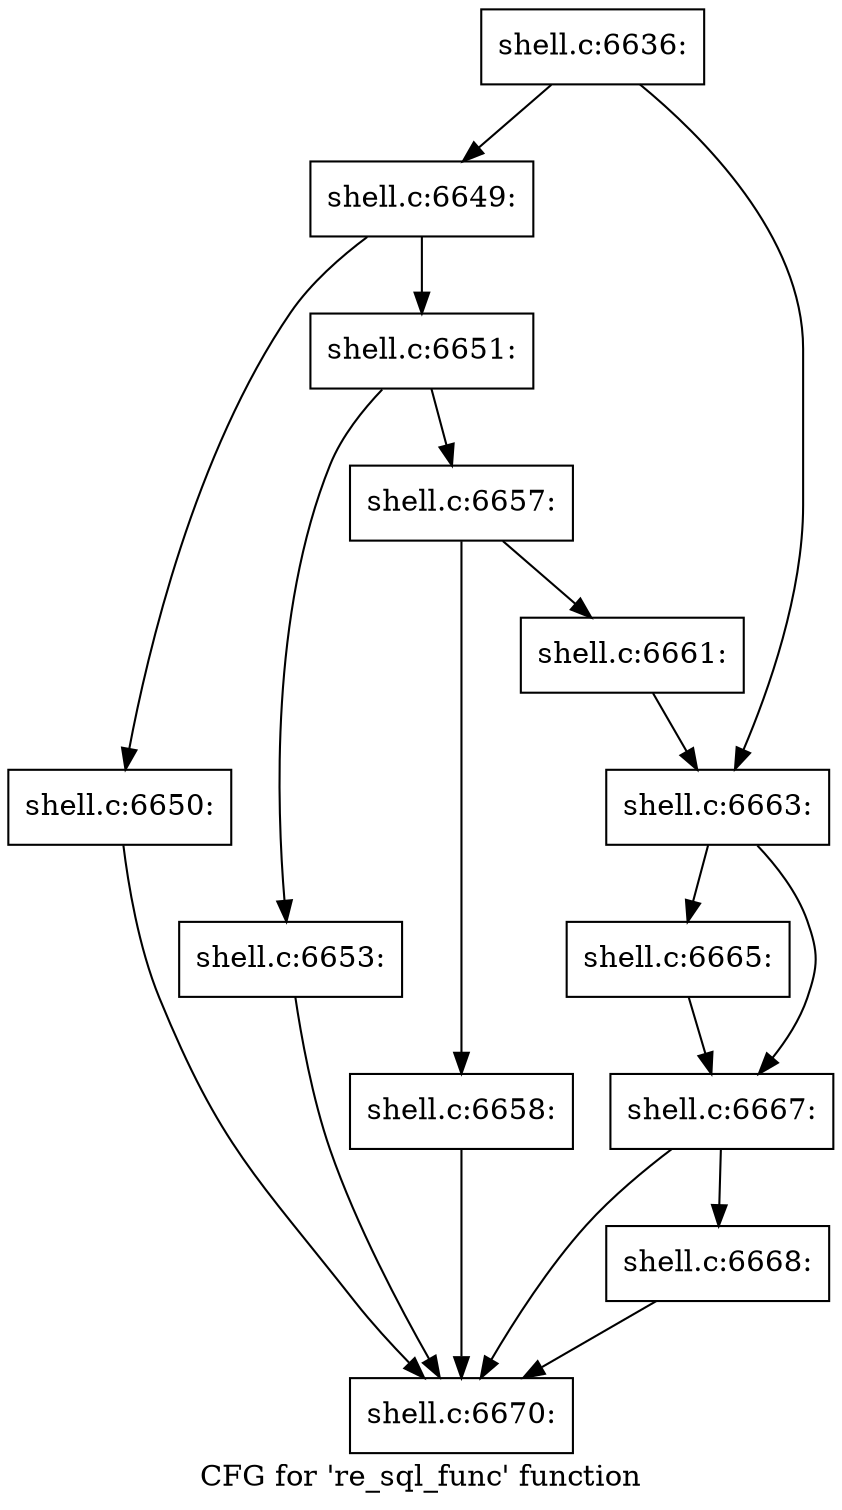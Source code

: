 digraph "CFG for 're_sql_func' function" {
	label="CFG for 're_sql_func' function";

	Node0x5602769e5e30 [shape=record,label="{shell.c:6636:}"];
	Node0x5602769e5e30 -> Node0x5602769eef90;
	Node0x5602769e5e30 -> Node0x5602769ef210;
	Node0x5602769eef90 [shape=record,label="{shell.c:6649:}"];
	Node0x5602769eef90 -> Node0x5602769ef830;
	Node0x5602769eef90 -> Node0x5602769ef880;
	Node0x5602769ef830 [shape=record,label="{shell.c:6650:}"];
	Node0x5602769ef830 -> Node0x5602769f4600;
	Node0x5602769ef880 [shape=record,label="{shell.c:6651:}"];
	Node0x5602769ef880 -> Node0x56027635b130;
	Node0x5602769ef880 -> Node0x56027646ba60;
	Node0x56027635b130 [shape=record,label="{shell.c:6653:}"];
	Node0x56027635b130 -> Node0x5602769f4600;
	Node0x56027646ba60 [shape=record,label="{shell.c:6657:}"];
	Node0x56027646ba60 -> Node0x56027635b0e0;
	Node0x56027646ba60 -> Node0x56027646c440;
	Node0x56027635b0e0 [shape=record,label="{shell.c:6658:}"];
	Node0x56027635b0e0 -> Node0x5602769f4600;
	Node0x56027646c440 [shape=record,label="{shell.c:6661:}"];
	Node0x56027646c440 -> Node0x5602769ef210;
	Node0x5602769ef210 [shape=record,label="{shell.c:6663:}"];
	Node0x5602769ef210 -> Node0x56027646d1b0;
	Node0x5602769ef210 -> Node0x56027646d200;
	Node0x56027646d1b0 [shape=record,label="{shell.c:6665:}"];
	Node0x56027646d1b0 -> Node0x56027646d200;
	Node0x56027646d200 [shape=record,label="{shell.c:6667:}"];
	Node0x56027646d200 -> Node0x560276359c60;
	Node0x56027646d200 -> Node0x5602769f4600;
	Node0x560276359c60 [shape=record,label="{shell.c:6668:}"];
	Node0x560276359c60 -> Node0x5602769f4600;
	Node0x5602769f4600 [shape=record,label="{shell.c:6670:}"];
}
